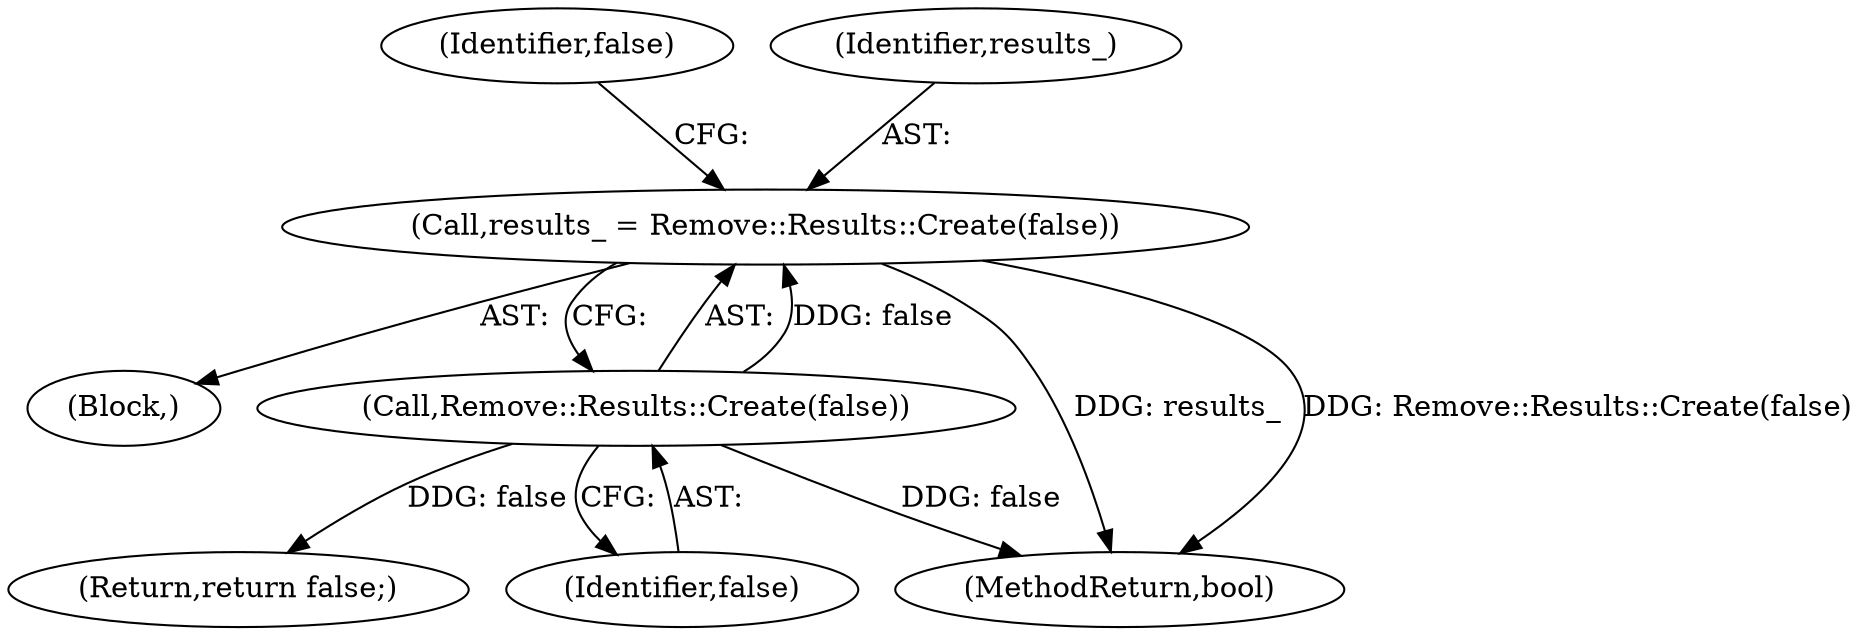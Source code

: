 digraph "0_Chrome_e21bdfb9c758ac411012ad84f83d26d3f7dd69fb_1@API" {
"1000168" [label="(Call,results_ = Remove::Results::Create(false))"];
"1000170" [label="(Call,Remove::Results::Create(false))"];
"1000173" [label="(Identifier,false)"];
"1000164" [label="(Block,)"];
"1000170" [label="(Call,Remove::Results::Create(false))"];
"1000172" [label="(Return,return false;)"];
"1000168" [label="(Call,results_ = Remove::Results::Create(false))"];
"1000171" [label="(Identifier,false)"];
"1000169" [label="(Identifier,results_)"];
"1000183" [label="(MethodReturn,bool)"];
"1000168" -> "1000164"  [label="AST: "];
"1000168" -> "1000170"  [label="CFG: "];
"1000169" -> "1000168"  [label="AST: "];
"1000170" -> "1000168"  [label="AST: "];
"1000173" -> "1000168"  [label="CFG: "];
"1000168" -> "1000183"  [label="DDG: results_"];
"1000168" -> "1000183"  [label="DDG: Remove::Results::Create(false)"];
"1000170" -> "1000168"  [label="DDG: false"];
"1000170" -> "1000171"  [label="CFG: "];
"1000171" -> "1000170"  [label="AST: "];
"1000170" -> "1000183"  [label="DDG: false"];
"1000170" -> "1000172"  [label="DDG: false"];
}
